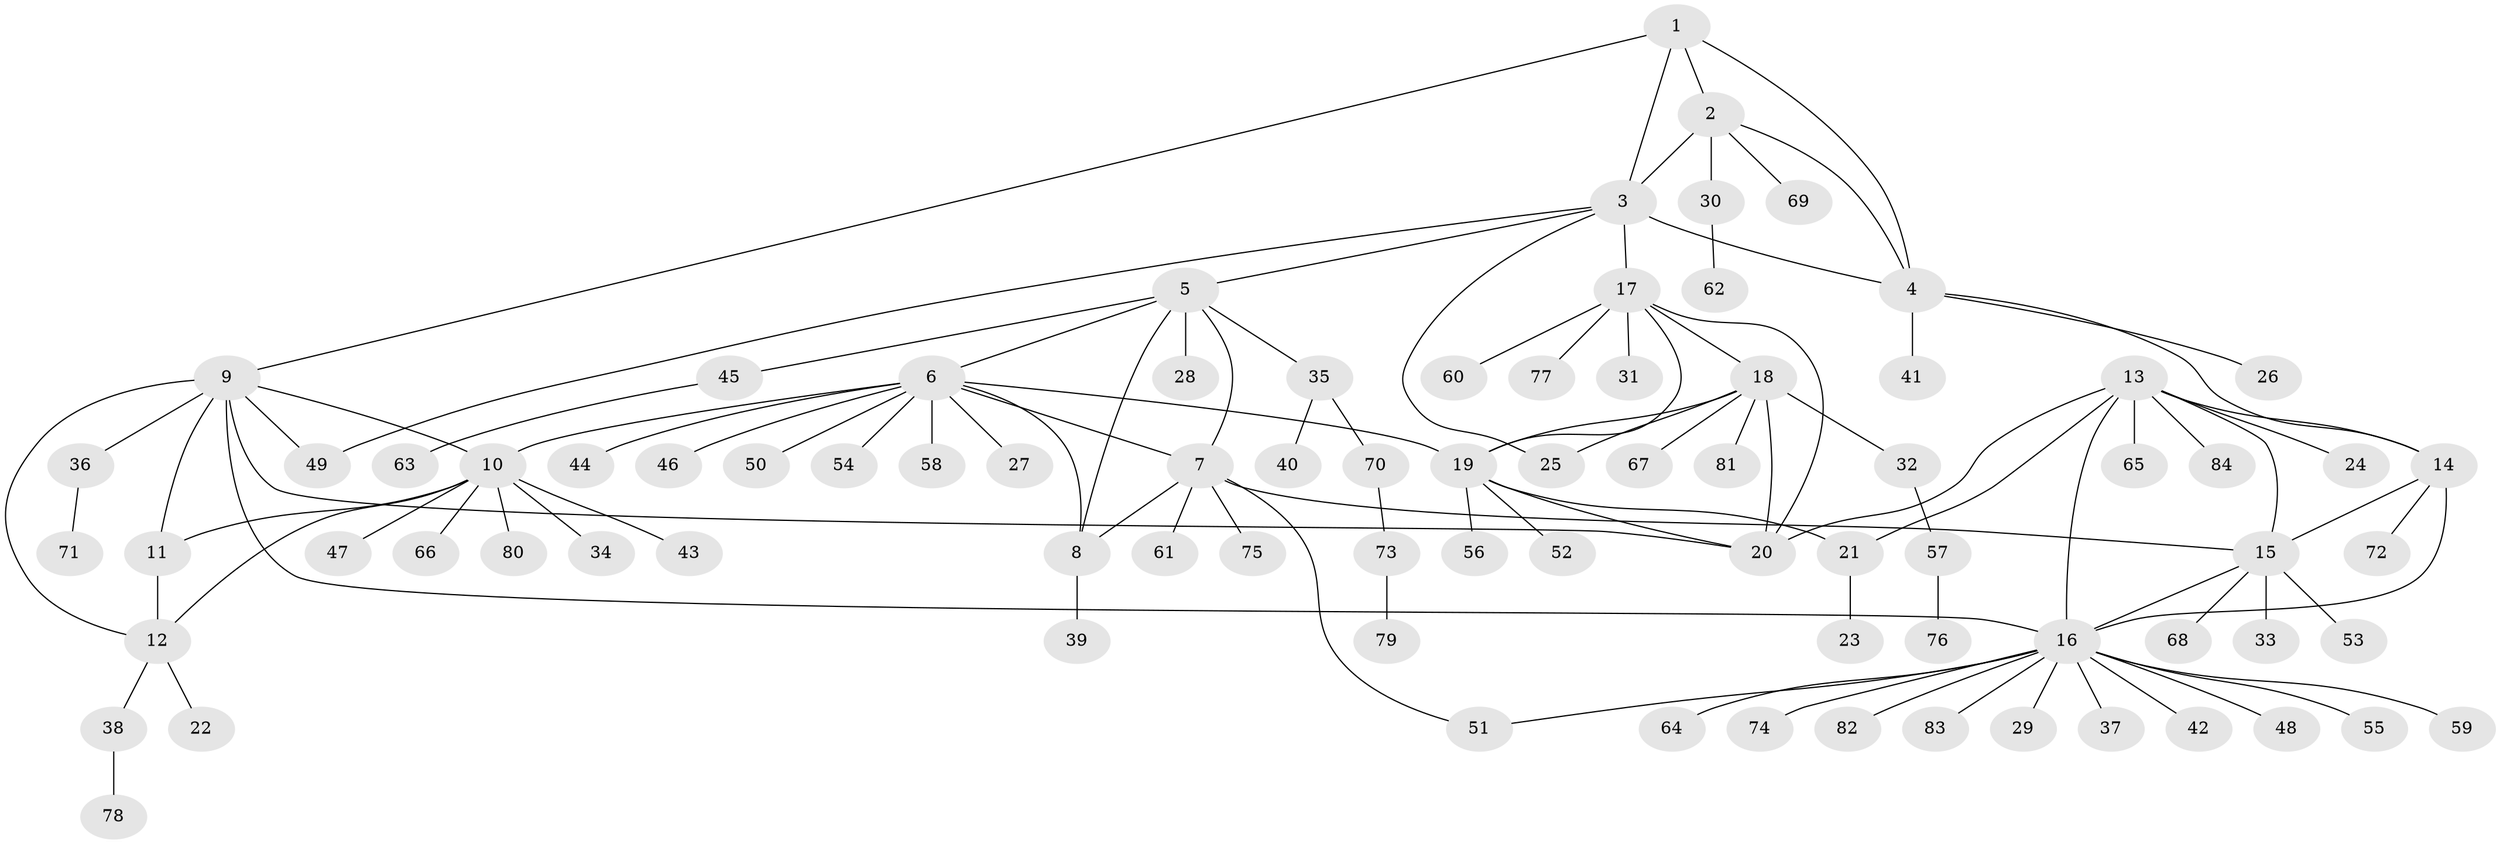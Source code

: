 // Generated by graph-tools (version 1.1) at 2025/26/03/09/25 03:26:48]
// undirected, 84 vertices, 108 edges
graph export_dot {
graph [start="1"]
  node [color=gray90,style=filled];
  1;
  2;
  3;
  4;
  5;
  6;
  7;
  8;
  9;
  10;
  11;
  12;
  13;
  14;
  15;
  16;
  17;
  18;
  19;
  20;
  21;
  22;
  23;
  24;
  25;
  26;
  27;
  28;
  29;
  30;
  31;
  32;
  33;
  34;
  35;
  36;
  37;
  38;
  39;
  40;
  41;
  42;
  43;
  44;
  45;
  46;
  47;
  48;
  49;
  50;
  51;
  52;
  53;
  54;
  55;
  56;
  57;
  58;
  59;
  60;
  61;
  62;
  63;
  64;
  65;
  66;
  67;
  68;
  69;
  70;
  71;
  72;
  73;
  74;
  75;
  76;
  77;
  78;
  79;
  80;
  81;
  82;
  83;
  84;
  1 -- 2;
  1 -- 3;
  1 -- 4;
  1 -- 9;
  2 -- 3;
  2 -- 4;
  2 -- 30;
  2 -- 69;
  3 -- 4;
  3 -- 5;
  3 -- 17;
  3 -- 25;
  3 -- 49;
  4 -- 14;
  4 -- 26;
  4 -- 41;
  5 -- 6;
  5 -- 7;
  5 -- 8;
  5 -- 28;
  5 -- 35;
  5 -- 45;
  6 -- 7;
  6 -- 8;
  6 -- 10;
  6 -- 19;
  6 -- 27;
  6 -- 44;
  6 -- 46;
  6 -- 50;
  6 -- 54;
  6 -- 58;
  7 -- 8;
  7 -- 15;
  7 -- 51;
  7 -- 61;
  7 -- 75;
  8 -- 39;
  9 -- 10;
  9 -- 11;
  9 -- 12;
  9 -- 16;
  9 -- 20;
  9 -- 36;
  9 -- 49;
  10 -- 11;
  10 -- 12;
  10 -- 34;
  10 -- 43;
  10 -- 47;
  10 -- 66;
  10 -- 80;
  11 -- 12;
  12 -- 22;
  12 -- 38;
  13 -- 14;
  13 -- 15;
  13 -- 16;
  13 -- 20;
  13 -- 21;
  13 -- 24;
  13 -- 65;
  13 -- 84;
  14 -- 15;
  14 -- 16;
  14 -- 72;
  15 -- 16;
  15 -- 33;
  15 -- 53;
  15 -- 68;
  16 -- 29;
  16 -- 37;
  16 -- 42;
  16 -- 48;
  16 -- 51;
  16 -- 55;
  16 -- 59;
  16 -- 64;
  16 -- 74;
  16 -- 82;
  16 -- 83;
  17 -- 18;
  17 -- 19;
  17 -- 20;
  17 -- 31;
  17 -- 60;
  17 -- 77;
  18 -- 19;
  18 -- 20;
  18 -- 25;
  18 -- 32;
  18 -- 67;
  18 -- 81;
  19 -- 20;
  19 -- 21;
  19 -- 52;
  19 -- 56;
  21 -- 23;
  30 -- 62;
  32 -- 57;
  35 -- 40;
  35 -- 70;
  36 -- 71;
  38 -- 78;
  45 -- 63;
  57 -- 76;
  70 -- 73;
  73 -- 79;
}
